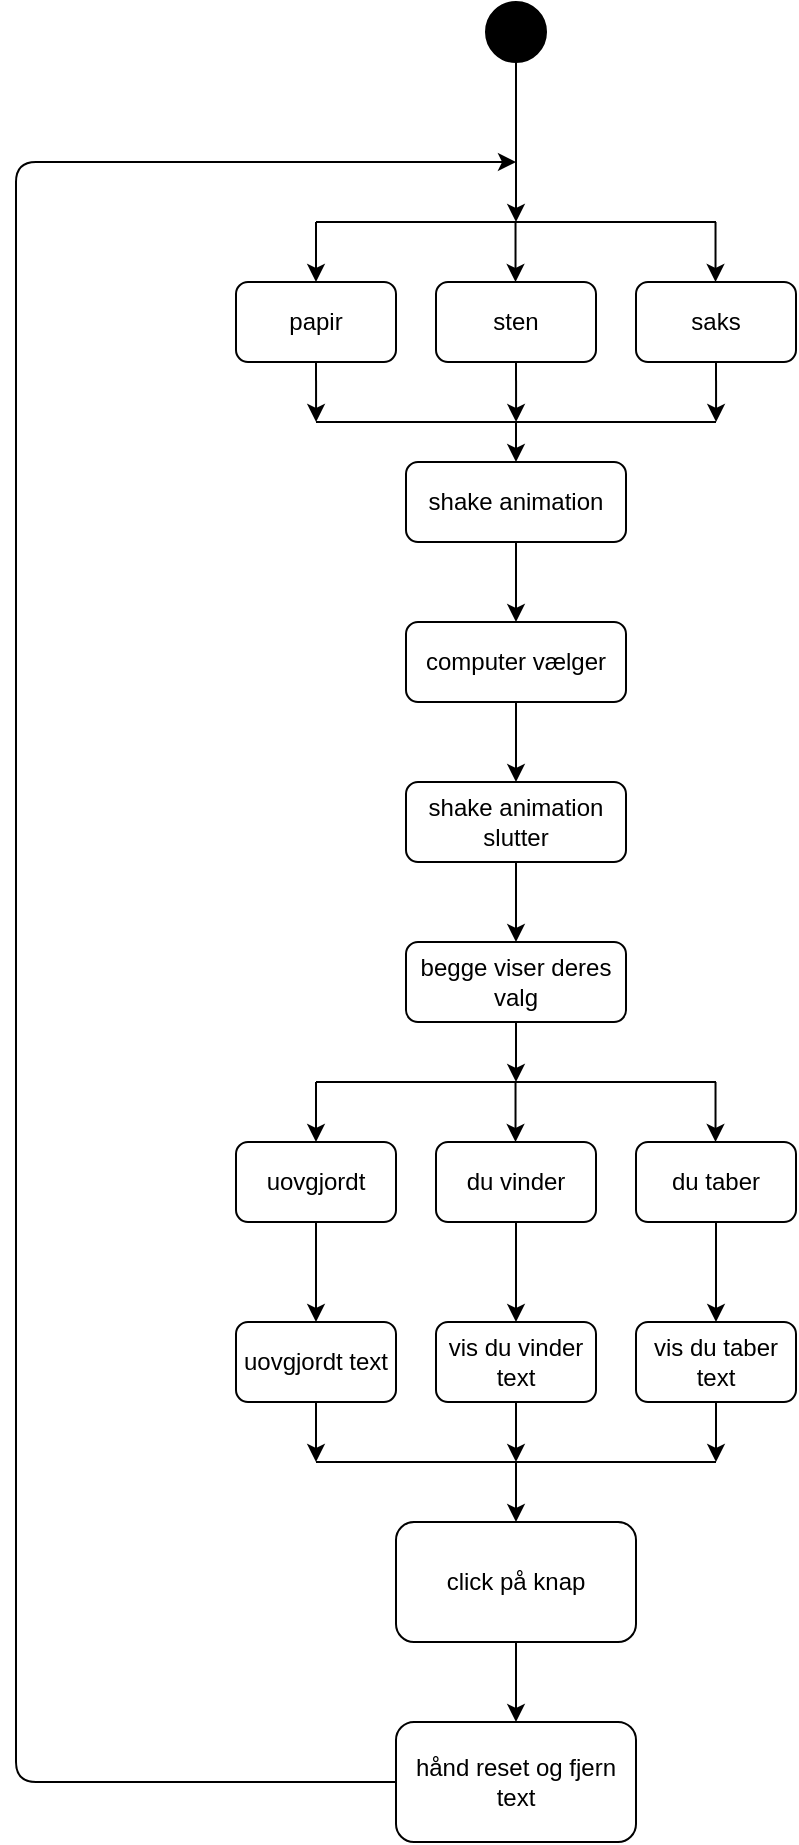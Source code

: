 <mxfile>
    <diagram id="8YA8t3dNUHMFB9kR3e61" name="Page-1">
        <mxGraphModel dx="563" dy="350" grid="1" gridSize="10" guides="1" tooltips="1" connect="1" arrows="1" fold="1" page="1" pageScale="1" pageWidth="850" pageHeight="1100" math="0" shadow="0">
            <root>
                <mxCell id="0"/>
                <mxCell id="1" parent="0"/>
                <mxCell id="2" value="" style="ellipse;fillColor=strokeColor;" vertex="1" parent="1">
                    <mxGeometry x="335" y="10" width="30" height="30" as="geometry"/>
                </mxCell>
                <mxCell id="3" value="" style="endArrow=classic;html=1;exitX=0.5;exitY=1;exitDx=0;exitDy=0;" edge="1" parent="1" source="2">
                    <mxGeometry width="50" height="50" relative="1" as="geometry">
                        <mxPoint x="545" y="240" as="sourcePoint"/>
                        <mxPoint x="350" y="120" as="targetPoint"/>
                    </mxGeometry>
                </mxCell>
                <mxCell id="18" style="edgeStyle=none;html=1;exitX=0.5;exitY=1;exitDx=0;exitDy=0;" edge="1" parent="1" source="4">
                    <mxGeometry relative="1" as="geometry">
                        <mxPoint x="350.048" y="220" as="targetPoint"/>
                    </mxGeometry>
                </mxCell>
                <mxCell id="4" value="sten" style="rounded=1;whiteSpace=wrap;html=1;" vertex="1" parent="1">
                    <mxGeometry x="310" y="150" width="80" height="40" as="geometry"/>
                </mxCell>
                <mxCell id="16" style="edgeStyle=none;html=1;exitX=0.5;exitY=1;exitDx=0;exitDy=0;" edge="1" parent="1" source="5">
                    <mxGeometry relative="1" as="geometry">
                        <mxPoint x="250.048" y="220" as="targetPoint"/>
                    </mxGeometry>
                </mxCell>
                <mxCell id="5" value="papir" style="rounded=1;whiteSpace=wrap;html=1;" vertex="1" parent="1">
                    <mxGeometry x="210" y="150" width="80" height="40" as="geometry"/>
                </mxCell>
                <mxCell id="17" style="edgeStyle=none;html=1;exitX=0.5;exitY=1;exitDx=0;exitDy=0;" edge="1" parent="1" source="6">
                    <mxGeometry relative="1" as="geometry">
                        <mxPoint x="450.048" y="220" as="targetPoint"/>
                    </mxGeometry>
                </mxCell>
                <mxCell id="6" value="saks" style="rounded=1;whiteSpace=wrap;html=1;" vertex="1" parent="1">
                    <mxGeometry x="410" y="150" width="80" height="40" as="geometry"/>
                </mxCell>
                <mxCell id="7" value="" style="endArrow=none;html=1;" edge="1" parent="1">
                    <mxGeometry width="50" height="50" relative="1" as="geometry">
                        <mxPoint x="250" y="120" as="sourcePoint"/>
                        <mxPoint x="450" y="120" as="targetPoint"/>
                    </mxGeometry>
                </mxCell>
                <mxCell id="10" value="" style="endArrow=classic;html=1;entryX=0.5;entryY=0;entryDx=0;entryDy=0;" edge="1" parent="1" target="5">
                    <mxGeometry width="50" height="50" relative="1" as="geometry">
                        <mxPoint x="250" y="120" as="sourcePoint"/>
                        <mxPoint x="360" y="180" as="targetPoint"/>
                    </mxGeometry>
                </mxCell>
                <mxCell id="11" value="" style="endArrow=classic;html=1;entryX=0.5;entryY=0;entryDx=0;entryDy=0;" edge="1" parent="1">
                    <mxGeometry width="50" height="50" relative="1" as="geometry">
                        <mxPoint x="349.76" y="120" as="sourcePoint"/>
                        <mxPoint x="349.76" y="150" as="targetPoint"/>
                    </mxGeometry>
                </mxCell>
                <mxCell id="12" value="" style="endArrow=classic;html=1;entryX=0.5;entryY=0;entryDx=0;entryDy=0;" edge="1" parent="1">
                    <mxGeometry width="50" height="50" relative="1" as="geometry">
                        <mxPoint x="449.76" y="120" as="sourcePoint"/>
                        <mxPoint x="449.76" y="150" as="targetPoint"/>
                    </mxGeometry>
                </mxCell>
                <mxCell id="22" style="edgeStyle=none;html=1;" edge="1" parent="1" source="13" target="21">
                    <mxGeometry relative="1" as="geometry"/>
                </mxCell>
                <mxCell id="13" value="shake animation" style="rounded=1;whiteSpace=wrap;html=1;" vertex="1" parent="1">
                    <mxGeometry x="295" y="240" width="110" height="40" as="geometry"/>
                </mxCell>
                <mxCell id="15" value="" style="endArrow=none;html=1;" edge="1" parent="1">
                    <mxGeometry width="50" height="50" relative="1" as="geometry">
                        <mxPoint x="250" y="220" as="sourcePoint"/>
                        <mxPoint x="450" y="220" as="targetPoint"/>
                    </mxGeometry>
                </mxCell>
                <mxCell id="19" value="" style="endArrow=classic;html=1;entryX=0.5;entryY=0;entryDx=0;entryDy=0;" edge="1" parent="1" target="13">
                    <mxGeometry width="50" height="50" relative="1" as="geometry">
                        <mxPoint x="350" y="220" as="sourcePoint"/>
                        <mxPoint x="380" y="240" as="targetPoint"/>
                    </mxGeometry>
                </mxCell>
                <mxCell id="24" style="edgeStyle=none;html=1;" edge="1" parent="1" source="21" target="23">
                    <mxGeometry relative="1" as="geometry"/>
                </mxCell>
                <mxCell id="21" value="computer vælger" style="rounded=1;whiteSpace=wrap;html=1;" vertex="1" parent="1">
                    <mxGeometry x="295" y="320" width="110" height="40" as="geometry"/>
                </mxCell>
                <mxCell id="26" style="edgeStyle=none;html=1;" edge="1" parent="1" source="23" target="25">
                    <mxGeometry relative="1" as="geometry"/>
                </mxCell>
                <mxCell id="23" value="shake animation slutter" style="rounded=1;whiteSpace=wrap;html=1;" vertex="1" parent="1">
                    <mxGeometry x="295" y="400" width="110" height="40" as="geometry"/>
                </mxCell>
                <mxCell id="47" style="edgeStyle=none;html=1;" edge="1" parent="1" source="25">
                    <mxGeometry relative="1" as="geometry">
                        <mxPoint x="350" y="550" as="targetPoint"/>
                    </mxGeometry>
                </mxCell>
                <mxCell id="25" value="begge viser deres valg" style="rounded=1;whiteSpace=wrap;html=1;" vertex="1" parent="1">
                    <mxGeometry x="295" y="480" width="110" height="40" as="geometry"/>
                </mxCell>
                <mxCell id="28" style="edgeStyle=none;html=1;exitX=0.5;exitY=1;exitDx=0;exitDy=0;entryX=0.5;entryY=0;entryDx=0;entryDy=0;" edge="1" parent="1" source="29" target="39">
                    <mxGeometry relative="1" as="geometry">
                        <mxPoint x="350.048" y="650" as="targetPoint"/>
                    </mxGeometry>
                </mxCell>
                <mxCell id="29" value="du vinder" style="rounded=1;whiteSpace=wrap;html=1;" vertex="1" parent="1">
                    <mxGeometry x="310" y="580" width="80" height="40" as="geometry"/>
                </mxCell>
                <mxCell id="30" style="edgeStyle=none;html=1;exitX=0.5;exitY=1;exitDx=0;exitDy=0;entryX=0.5;entryY=0;entryDx=0;entryDy=0;" edge="1" parent="1" source="31" target="41">
                    <mxGeometry relative="1" as="geometry">
                        <mxPoint x="250" y="650" as="targetPoint"/>
                    </mxGeometry>
                </mxCell>
                <mxCell id="31" value="uovgjordt" style="rounded=1;whiteSpace=wrap;html=1;" vertex="1" parent="1">
                    <mxGeometry x="210" y="580" width="80" height="40" as="geometry"/>
                </mxCell>
                <mxCell id="32" style="edgeStyle=none;html=1;exitX=0.5;exitY=1;exitDx=0;exitDy=0;entryX=0.5;entryY=0;entryDx=0;entryDy=0;" edge="1" parent="1" source="33" target="40">
                    <mxGeometry relative="1" as="geometry">
                        <mxPoint x="450.048" y="650" as="targetPoint"/>
                    </mxGeometry>
                </mxCell>
                <mxCell id="33" value="du taber" style="rounded=1;whiteSpace=wrap;html=1;" vertex="1" parent="1">
                    <mxGeometry x="410" y="580" width="80" height="40" as="geometry"/>
                </mxCell>
                <mxCell id="34" value="" style="endArrow=none;html=1;" edge="1" parent="1">
                    <mxGeometry width="50" height="50" relative="1" as="geometry">
                        <mxPoint x="250" y="550" as="sourcePoint"/>
                        <mxPoint x="450" y="550" as="targetPoint"/>
                    </mxGeometry>
                </mxCell>
                <mxCell id="35" value="" style="endArrow=classic;html=1;entryX=0.5;entryY=0;entryDx=0;entryDy=0;" edge="1" parent="1" target="31">
                    <mxGeometry width="50" height="50" relative="1" as="geometry">
                        <mxPoint x="250" y="550" as="sourcePoint"/>
                        <mxPoint x="360" y="610" as="targetPoint"/>
                    </mxGeometry>
                </mxCell>
                <mxCell id="36" value="" style="endArrow=classic;html=1;entryX=0.5;entryY=0;entryDx=0;entryDy=0;" edge="1" parent="1">
                    <mxGeometry width="50" height="50" relative="1" as="geometry">
                        <mxPoint x="349.76" y="550" as="sourcePoint"/>
                        <mxPoint x="349.76" y="580" as="targetPoint"/>
                    </mxGeometry>
                </mxCell>
                <mxCell id="37" value="" style="endArrow=classic;html=1;entryX=0.5;entryY=0;entryDx=0;entryDy=0;" edge="1" parent="1">
                    <mxGeometry width="50" height="50" relative="1" as="geometry">
                        <mxPoint x="449.76" y="550" as="sourcePoint"/>
                        <mxPoint x="449.76" y="580" as="targetPoint"/>
                    </mxGeometry>
                </mxCell>
                <mxCell id="44" style="edgeStyle=none;html=1;" edge="1" parent="1" source="39">
                    <mxGeometry relative="1" as="geometry">
                        <mxPoint x="350" y="740" as="targetPoint"/>
                    </mxGeometry>
                </mxCell>
                <mxCell id="39" value="vis du vinder text" style="rounded=1;whiteSpace=wrap;html=1;" vertex="1" parent="1">
                    <mxGeometry x="310" y="670" width="80" height="40" as="geometry"/>
                </mxCell>
                <mxCell id="45" style="edgeStyle=none;html=1;" edge="1" parent="1" source="40">
                    <mxGeometry relative="1" as="geometry">
                        <mxPoint x="450" y="740" as="targetPoint"/>
                    </mxGeometry>
                </mxCell>
                <mxCell id="40" value="vis du taber text" style="rounded=1;whiteSpace=wrap;html=1;" vertex="1" parent="1">
                    <mxGeometry x="410" y="670" width="80" height="40" as="geometry"/>
                </mxCell>
                <mxCell id="46" style="edgeStyle=none;html=1;" edge="1" parent="1" source="41">
                    <mxGeometry relative="1" as="geometry">
                        <mxPoint x="250" y="740" as="targetPoint"/>
                    </mxGeometry>
                </mxCell>
                <mxCell id="41" value="uovgjordt text" style="rounded=1;whiteSpace=wrap;html=1;" vertex="1" parent="1">
                    <mxGeometry x="210" y="670" width="80" height="40" as="geometry"/>
                </mxCell>
                <mxCell id="50" style="edgeStyle=none;html=1;" edge="1" parent="1" source="42" target="49">
                    <mxGeometry relative="1" as="geometry"/>
                </mxCell>
                <mxCell id="42" value="click på knap" style="rounded=1;whiteSpace=wrap;html=1;" vertex="1" parent="1">
                    <mxGeometry x="290" y="770" width="120" height="60" as="geometry"/>
                </mxCell>
                <mxCell id="43" value="" style="endArrow=none;html=1;" edge="1" parent="1">
                    <mxGeometry width="50" height="50" relative="1" as="geometry">
                        <mxPoint x="250" y="740" as="sourcePoint"/>
                        <mxPoint x="450" y="740" as="targetPoint"/>
                    </mxGeometry>
                </mxCell>
                <mxCell id="48" style="edgeStyle=none;html=1;entryX=0.5;entryY=0;entryDx=0;entryDy=0;" edge="1" parent="1" target="42">
                    <mxGeometry relative="1" as="geometry">
                        <mxPoint x="360" y="750" as="targetPoint"/>
                        <mxPoint x="350" y="740" as="sourcePoint"/>
                    </mxGeometry>
                </mxCell>
                <mxCell id="51" style="edgeStyle=none;html=1;" edge="1" parent="1" source="49">
                    <mxGeometry relative="1" as="geometry">
                        <mxPoint x="350" y="90" as="targetPoint"/>
                        <Array as="points">
                            <mxPoint x="100" y="900"/>
                            <mxPoint x="100" y="90"/>
                        </Array>
                    </mxGeometry>
                </mxCell>
                <mxCell id="49" value="hånd reset og fjern text" style="rounded=1;whiteSpace=wrap;html=1;" vertex="1" parent="1">
                    <mxGeometry x="290" y="870" width="120" height="60" as="geometry"/>
                </mxCell>
            </root>
        </mxGraphModel>
    </diagram>
</mxfile>